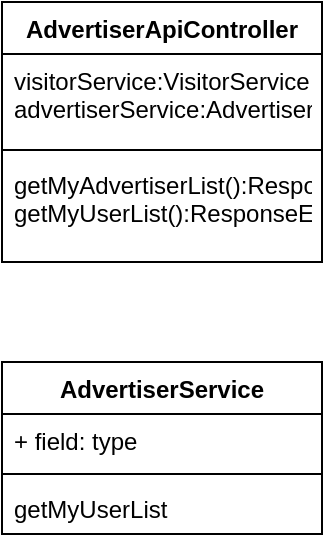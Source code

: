 <mxfile version="13.9.7" type="github">
  <diagram id="0ToT23OnVeQUqa1yZJo1" name="Page-1">
    <mxGraphModel dx="1422" dy="762" grid="1" gridSize="10" guides="1" tooltips="1" connect="1" arrows="1" fold="1" page="1" pageScale="1" pageWidth="827" pageHeight="1169" math="0" shadow="0">
      <root>
        <mxCell id="0" />
        <mxCell id="1" parent="0" />
        <mxCell id="V44FbsL-ZGU4LAZHO9wV-1" value="AdvertiserApiController" style="swimlane;fontStyle=1;align=center;verticalAlign=top;childLayout=stackLayout;horizontal=1;startSize=26;horizontalStack=0;resizeParent=1;resizeParentMax=0;resizeLast=0;collapsible=1;marginBottom=0;" vertex="1" parent="1">
          <mxGeometry x="310" y="60" width="160" height="130" as="geometry" />
        </mxCell>
        <mxCell id="V44FbsL-ZGU4LAZHO9wV-2" value="visitorService:VisitorService &#xa;advertiserService:AdvertiserService &#xa;" style="text;strokeColor=none;fillColor=none;align=left;verticalAlign=top;spacingLeft=4;spacingRight=4;overflow=hidden;rotatable=0;points=[[0,0.5],[1,0.5]];portConstraint=eastwest;" vertex="1" parent="V44FbsL-ZGU4LAZHO9wV-1">
          <mxGeometry y="26" width="160" height="44" as="geometry" />
        </mxCell>
        <mxCell id="V44FbsL-ZGU4LAZHO9wV-3" value="" style="line;strokeWidth=1;fillColor=none;align=left;verticalAlign=middle;spacingTop=-1;spacingLeft=3;spacingRight=3;rotatable=0;labelPosition=right;points=[];portConstraint=eastwest;" vertex="1" parent="V44FbsL-ZGU4LAZHO9wV-1">
          <mxGeometry y="70" width="160" height="8" as="geometry" />
        </mxCell>
        <mxCell id="V44FbsL-ZGU4LAZHO9wV-4" value="getMyAdvertiserList():ResponseEntity&lt;GetMyAdvertiserListRsp&gt;&#xa;getMyUserList():ResponseEntity&lt;GetMyUserListRsp&gt;&#xa;" style="text;strokeColor=none;fillColor=none;align=left;verticalAlign=top;spacingLeft=4;spacingRight=4;overflow=hidden;rotatable=0;points=[[0,0.5],[1,0.5]];portConstraint=eastwest;" vertex="1" parent="V44FbsL-ZGU4LAZHO9wV-1">
          <mxGeometry y="78" width="160" height="52" as="geometry" />
        </mxCell>
        <mxCell id="V44FbsL-ZGU4LAZHO9wV-6" value="AdvertiserService" style="swimlane;fontStyle=1;align=center;verticalAlign=top;childLayout=stackLayout;horizontal=1;startSize=26;horizontalStack=0;resizeParent=1;resizeParentMax=0;resizeLast=0;collapsible=1;marginBottom=0;" vertex="1" parent="1">
          <mxGeometry x="310" y="240" width="160" height="86" as="geometry" />
        </mxCell>
        <mxCell id="V44FbsL-ZGU4LAZHO9wV-7" value="+ field: type" style="text;strokeColor=none;fillColor=none;align=left;verticalAlign=top;spacingLeft=4;spacingRight=4;overflow=hidden;rotatable=0;points=[[0,0.5],[1,0.5]];portConstraint=eastwest;" vertex="1" parent="V44FbsL-ZGU4LAZHO9wV-6">
          <mxGeometry y="26" width="160" height="26" as="geometry" />
        </mxCell>
        <mxCell id="V44FbsL-ZGU4LAZHO9wV-8" value="" style="line;strokeWidth=1;fillColor=none;align=left;verticalAlign=middle;spacingTop=-1;spacingLeft=3;spacingRight=3;rotatable=0;labelPosition=right;points=[];portConstraint=eastwest;" vertex="1" parent="V44FbsL-ZGU4LAZHO9wV-6">
          <mxGeometry y="52" width="160" height="8" as="geometry" />
        </mxCell>
        <mxCell id="V44FbsL-ZGU4LAZHO9wV-9" value="getMyUserList" style="text;strokeColor=none;fillColor=none;align=left;verticalAlign=top;spacingLeft=4;spacingRight=4;overflow=hidden;rotatable=0;points=[[0,0.5],[1,0.5]];portConstraint=eastwest;" vertex="1" parent="V44FbsL-ZGU4LAZHO9wV-6">
          <mxGeometry y="60" width="160" height="26" as="geometry" />
        </mxCell>
      </root>
    </mxGraphModel>
  </diagram>
</mxfile>
